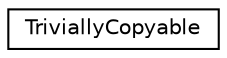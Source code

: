 digraph "Graphical Class Hierarchy"
{
  edge [fontname="Helvetica",fontsize="10",labelfontname="Helvetica",labelfontsize="10"];
  node [fontname="Helvetica",fontsize="10",shape=record];
  rankdir="LR";
  Node0 [label="TriviallyCopyable",height=0.2,width=0.4,color="black", fillcolor="white", style="filled",URL="$struct_trivially_copyable.html"];
}
